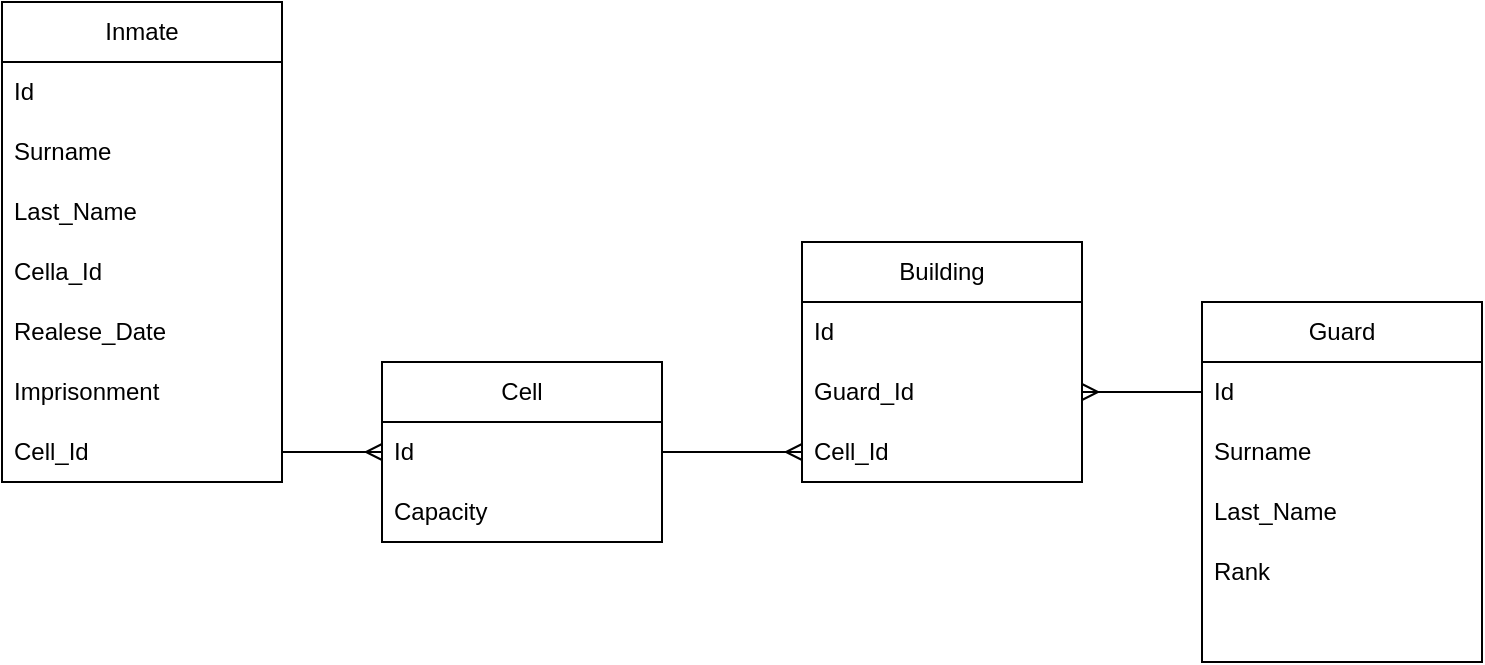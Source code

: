 <mxfile version="28.2.3">
  <diagram name="1 oldal" id="7tRBXQz3XBunamxDAtXl">
    <mxGraphModel dx="1426" dy="777" grid="1" gridSize="10" guides="1" tooltips="1" connect="1" arrows="1" fold="1" page="1" pageScale="1" pageWidth="827" pageHeight="1169" math="0" shadow="0">
      <root>
        <mxCell id="0" />
        <mxCell id="1" parent="0" />
        <object label="Inmate" id="WHPuxjMq7I-qRa88J0jq-3">
          <mxCell style="swimlane;fontStyle=0;childLayout=stackLayout;horizontal=1;startSize=30;horizontalStack=0;resizeParent=1;resizeParentMax=0;resizeLast=0;collapsible=1;marginBottom=0;whiteSpace=wrap;html=1;" vertex="1" parent="1">
            <mxGeometry x="60" y="240" width="140" height="240" as="geometry">
              <mxRectangle x="440" y="180" width="80" height="30" as="alternateBounds" />
            </mxGeometry>
          </mxCell>
        </object>
        <mxCell id="WHPuxjMq7I-qRa88J0jq-4" value="Id" style="text;strokeColor=none;fillColor=none;align=left;verticalAlign=middle;spacingLeft=4;spacingRight=4;overflow=hidden;points=[[0,0.5],[1,0.5]];portConstraint=eastwest;rotatable=0;whiteSpace=wrap;html=1;" vertex="1" parent="WHPuxjMq7I-qRa88J0jq-3">
          <mxGeometry y="30" width="140" height="30" as="geometry" />
        </mxCell>
        <mxCell id="WHPuxjMq7I-qRa88J0jq-5" value="Surname" style="text;strokeColor=none;fillColor=none;align=left;verticalAlign=middle;spacingLeft=4;spacingRight=4;overflow=hidden;points=[[0,0.5],[1,0.5]];portConstraint=eastwest;rotatable=0;whiteSpace=wrap;html=1;" vertex="1" parent="WHPuxjMq7I-qRa88J0jq-3">
          <mxGeometry y="60" width="140" height="30" as="geometry" />
        </mxCell>
        <mxCell id="WHPuxjMq7I-qRa88J0jq-6" value="Last_Name" style="text;strokeColor=none;fillColor=none;align=left;verticalAlign=middle;spacingLeft=4;spacingRight=4;overflow=hidden;points=[[0,0.5],[1,0.5]];portConstraint=eastwest;rotatable=0;whiteSpace=wrap;html=1;" vertex="1" parent="WHPuxjMq7I-qRa88J0jq-3">
          <mxGeometry y="90" width="140" height="30" as="geometry" />
        </mxCell>
        <mxCell id="WHPuxjMq7I-qRa88J0jq-21" value="Cella_Id" style="text;strokeColor=none;fillColor=none;align=left;verticalAlign=middle;spacingLeft=4;spacingRight=4;overflow=hidden;points=[[0,0.5],[1,0.5]];portConstraint=eastwest;rotatable=0;whiteSpace=wrap;html=1;" vertex="1" parent="WHPuxjMq7I-qRa88J0jq-3">
          <mxGeometry y="120" width="140" height="30" as="geometry" />
        </mxCell>
        <mxCell id="WHPuxjMq7I-qRa88J0jq-22" value="Realese_Date" style="text;strokeColor=none;fillColor=none;align=left;verticalAlign=middle;spacingLeft=4;spacingRight=4;overflow=hidden;points=[[0,0.5],[1,0.5]];portConstraint=eastwest;rotatable=0;whiteSpace=wrap;html=1;" vertex="1" parent="WHPuxjMq7I-qRa88J0jq-3">
          <mxGeometry y="150" width="140" height="30" as="geometry" />
        </mxCell>
        <mxCell id="WHPuxjMq7I-qRa88J0jq-27" value="Imprisonment" style="text;strokeColor=none;fillColor=none;align=left;verticalAlign=middle;spacingLeft=4;spacingRight=4;overflow=hidden;points=[[0,0.5],[1,0.5]];portConstraint=eastwest;rotatable=0;whiteSpace=wrap;html=1;" vertex="1" parent="WHPuxjMq7I-qRa88J0jq-3">
          <mxGeometry y="180" width="140" height="30" as="geometry" />
        </mxCell>
        <mxCell id="WHPuxjMq7I-qRa88J0jq-28" value="Cell_Id" style="text;strokeColor=none;fillColor=none;align=left;verticalAlign=middle;spacingLeft=4;spacingRight=4;overflow=hidden;points=[[0,0.5],[1,0.5]];portConstraint=eastwest;rotatable=0;whiteSpace=wrap;html=1;" vertex="1" parent="WHPuxjMq7I-qRa88J0jq-3">
          <mxGeometry y="210" width="140" height="30" as="geometry" />
        </mxCell>
        <mxCell id="WHPuxjMq7I-qRa88J0jq-7" value="Cell" style="swimlane;fontStyle=0;childLayout=stackLayout;horizontal=1;startSize=30;horizontalStack=0;resizeParent=1;resizeParentMax=0;resizeLast=0;collapsible=1;marginBottom=0;whiteSpace=wrap;html=1;" vertex="1" parent="1">
          <mxGeometry x="250" y="420" width="140" height="90" as="geometry" />
        </mxCell>
        <mxCell id="WHPuxjMq7I-qRa88J0jq-8" value="Id" style="text;strokeColor=none;fillColor=none;align=left;verticalAlign=middle;spacingLeft=4;spacingRight=4;overflow=hidden;points=[[0,0.5],[1,0.5]];portConstraint=eastwest;rotatable=0;whiteSpace=wrap;html=1;" vertex="1" parent="WHPuxjMq7I-qRa88J0jq-7">
          <mxGeometry y="30" width="140" height="30" as="geometry" />
        </mxCell>
        <mxCell id="WHPuxjMq7I-qRa88J0jq-9" value="Capacity" style="text;strokeColor=none;fillColor=none;align=left;verticalAlign=middle;spacingLeft=4;spacingRight=4;overflow=hidden;points=[[0,0.5],[1,0.5]];portConstraint=eastwest;rotatable=0;whiteSpace=wrap;html=1;" vertex="1" parent="WHPuxjMq7I-qRa88J0jq-7">
          <mxGeometry y="60" width="140" height="30" as="geometry" />
        </mxCell>
        <mxCell id="WHPuxjMq7I-qRa88J0jq-11" value="Guard" style="swimlane;fontStyle=0;childLayout=stackLayout;horizontal=1;startSize=30;horizontalStack=0;resizeParent=1;resizeParentMax=0;resizeLast=0;collapsible=1;marginBottom=0;whiteSpace=wrap;html=1;" vertex="1" parent="1">
          <mxGeometry x="660" y="390" width="140" height="180" as="geometry" />
        </mxCell>
        <mxCell id="WHPuxjMq7I-qRa88J0jq-12" value="Id" style="text;strokeColor=none;fillColor=none;align=left;verticalAlign=middle;spacingLeft=4;spacingRight=4;overflow=hidden;points=[[0,0.5],[1,0.5]];portConstraint=eastwest;rotatable=0;whiteSpace=wrap;html=1;" vertex="1" parent="WHPuxjMq7I-qRa88J0jq-11">
          <mxGeometry y="30" width="140" height="30" as="geometry" />
        </mxCell>
        <mxCell id="WHPuxjMq7I-qRa88J0jq-13" value="Surname" style="text;strokeColor=none;fillColor=none;align=left;verticalAlign=middle;spacingLeft=4;spacingRight=4;overflow=hidden;points=[[0,0.5],[1,0.5]];portConstraint=eastwest;rotatable=0;whiteSpace=wrap;html=1;" vertex="1" parent="WHPuxjMq7I-qRa88J0jq-11">
          <mxGeometry y="60" width="140" height="30" as="geometry" />
        </mxCell>
        <mxCell id="WHPuxjMq7I-qRa88J0jq-14" value="Last_Name" style="text;strokeColor=none;fillColor=none;align=left;verticalAlign=middle;spacingLeft=4;spacingRight=4;overflow=hidden;points=[[0,0.5],[1,0.5]];portConstraint=eastwest;rotatable=0;whiteSpace=wrap;html=1;" vertex="1" parent="WHPuxjMq7I-qRa88J0jq-11">
          <mxGeometry y="90" width="140" height="30" as="geometry" />
        </mxCell>
        <UserObject label="Rank" id="WHPuxjMq7I-qRa88J0jq-26">
          <mxCell style="text;strokeColor=none;fillColor=none;align=left;verticalAlign=middle;spacingLeft=4;spacingRight=4;overflow=hidden;points=[[0,0.5],[1,0.5]];portConstraint=eastwest;rotatable=0;whiteSpace=wrap;html=1;" vertex="1" parent="WHPuxjMq7I-qRa88J0jq-11">
            <mxGeometry y="120" width="140" height="30" as="geometry" />
          </mxCell>
        </UserObject>
        <mxCell id="WHPuxjMq7I-qRa88J0jq-25" style="text;strokeColor=none;fillColor=none;align=left;verticalAlign=middle;spacingLeft=4;spacingRight=4;overflow=hidden;points=[[0,0.5],[1,0.5]];portConstraint=eastwest;rotatable=0;whiteSpace=wrap;html=1;" vertex="1" parent="WHPuxjMq7I-qRa88J0jq-11">
          <mxGeometry y="150" width="140" height="30" as="geometry" />
        </mxCell>
        <mxCell id="WHPuxjMq7I-qRa88J0jq-29" style="edgeStyle=orthogonalEdgeStyle;rounded=0;orthogonalLoop=1;jettySize=auto;html=1;entryX=0;entryY=0.5;entryDx=0;entryDy=0;startArrow=none;startFill=0;endArrow=ERmany;endFill=0;" edge="1" parent="1" source="WHPuxjMq7I-qRa88J0jq-28" target="WHPuxjMq7I-qRa88J0jq-8">
          <mxGeometry relative="1" as="geometry" />
        </mxCell>
        <mxCell id="WHPuxjMq7I-qRa88J0jq-30" value="Building" style="swimlane;fontStyle=0;childLayout=stackLayout;horizontal=1;startSize=30;horizontalStack=0;resizeParent=1;resizeParentMax=0;resizeLast=0;collapsible=1;marginBottom=0;whiteSpace=wrap;html=1;" vertex="1" parent="1">
          <mxGeometry x="460" y="360" width="140" height="120" as="geometry" />
        </mxCell>
        <mxCell id="WHPuxjMq7I-qRa88J0jq-31" value="Id" style="text;strokeColor=none;fillColor=none;align=left;verticalAlign=middle;spacingLeft=4;spacingRight=4;overflow=hidden;points=[[0,0.5],[1,0.5]];portConstraint=eastwest;rotatable=0;whiteSpace=wrap;html=1;" vertex="1" parent="WHPuxjMq7I-qRa88J0jq-30">
          <mxGeometry y="30" width="140" height="30" as="geometry" />
        </mxCell>
        <mxCell id="WHPuxjMq7I-qRa88J0jq-32" value="Guard_Id" style="text;strokeColor=none;fillColor=none;align=left;verticalAlign=middle;spacingLeft=4;spacingRight=4;overflow=hidden;points=[[0,0.5],[1,0.5]];portConstraint=eastwest;rotatable=0;whiteSpace=wrap;html=1;" vertex="1" parent="WHPuxjMq7I-qRa88J0jq-30">
          <mxGeometry y="60" width="140" height="30" as="geometry" />
        </mxCell>
        <mxCell id="WHPuxjMq7I-qRa88J0jq-33" value="Cell_Id" style="text;strokeColor=none;fillColor=none;align=left;verticalAlign=middle;spacingLeft=4;spacingRight=4;overflow=hidden;points=[[0,0.5],[1,0.5]];portConstraint=eastwest;rotatable=0;whiteSpace=wrap;html=1;" vertex="1" parent="WHPuxjMq7I-qRa88J0jq-30">
          <mxGeometry y="90" width="140" height="30" as="geometry" />
        </mxCell>
        <mxCell id="WHPuxjMq7I-qRa88J0jq-34" style="edgeStyle=orthogonalEdgeStyle;rounded=0;orthogonalLoop=1;jettySize=auto;html=1;entryX=0;entryY=0.5;entryDx=0;entryDy=0;endArrow=none;endFill=0;startArrow=ERmany;startFill=0;" edge="1" parent="1" source="WHPuxjMq7I-qRa88J0jq-32" target="WHPuxjMq7I-qRa88J0jq-12">
          <mxGeometry relative="1" as="geometry" />
        </mxCell>
        <mxCell id="WHPuxjMq7I-qRa88J0jq-35" style="edgeStyle=orthogonalEdgeStyle;rounded=0;orthogonalLoop=1;jettySize=auto;html=1;entryX=1;entryY=0.5;entryDx=0;entryDy=0;startArrow=ERmany;startFill=0;endArrow=none;endFill=0;" edge="1" parent="1" source="WHPuxjMq7I-qRa88J0jq-33" target="WHPuxjMq7I-qRa88J0jq-8">
          <mxGeometry relative="1" as="geometry" />
        </mxCell>
      </root>
    </mxGraphModel>
  </diagram>
</mxfile>
